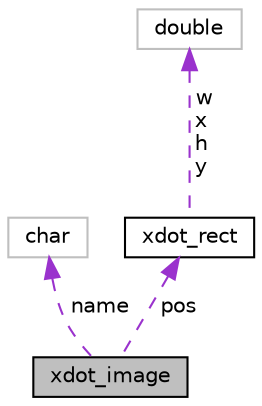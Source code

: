 digraph "xdot_image"
{
  bgcolor="transparent";
  edge [fontname="Helvetica",fontsize="10",labelfontname="Helvetica",labelfontsize="10"];
  node [fontname="Helvetica",fontsize="10",shape=record];
  Node1 [label="xdot_image",height=0.2,width=0.4,color="black", fillcolor="grey75", style="filled", fontcolor="black"];
  Node2 -> Node1 [dir="back",color="darkorchid3",fontsize="10",style="dashed",label=" name" ,fontname="Helvetica"];
  Node2 [label="char",height=0.2,width=0.4,color="grey75"];
  Node3 -> Node1 [dir="back",color="darkorchid3",fontsize="10",style="dashed",label=" pos" ,fontname="Helvetica"];
  Node3 [label="xdot_rect",height=0.2,width=0.4,color="black",URL="$structxdot__rect.html"];
  Node4 -> Node3 [dir="back",color="darkorchid3",fontsize="10",style="dashed",label=" w\nx\nh\ny" ,fontname="Helvetica"];
  Node4 [label="double",height=0.2,width=0.4,color="grey75"];
}
